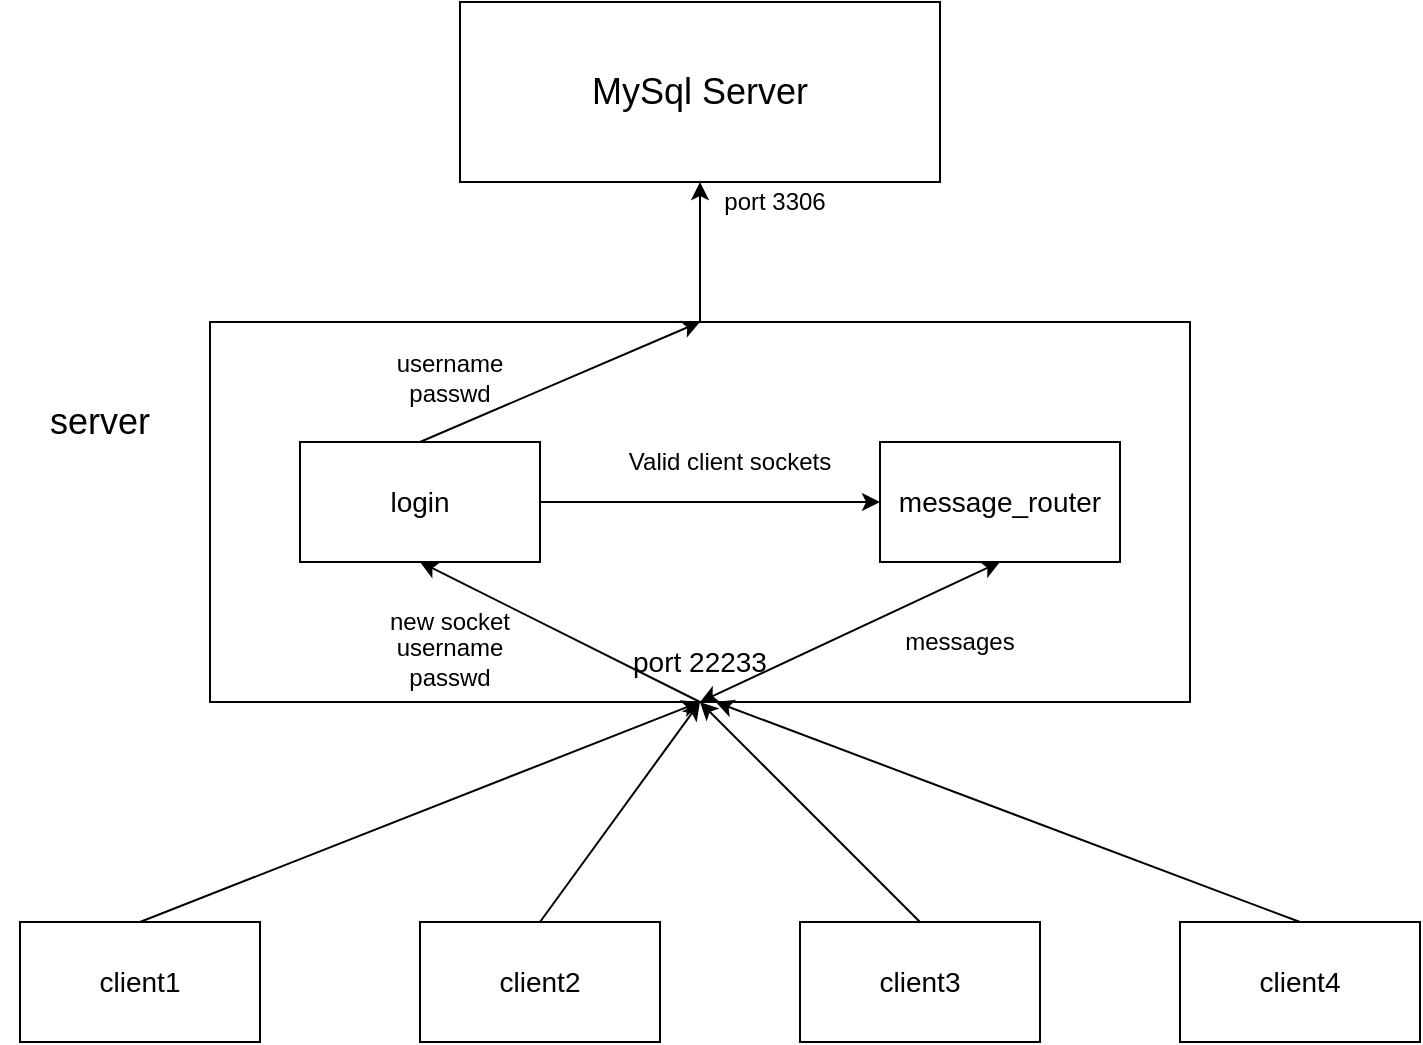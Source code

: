 <mxfile version="13.9.9" type="device"><diagram id="iITPF2mm1m5l4WQfAQ35" name="第 1 页"><mxGraphModel dx="942" dy="649" grid="1" gridSize="10" guides="1" tooltips="1" connect="1" arrows="1" fold="1" page="1" pageScale="1" pageWidth="850" pageHeight="1100" math="0" shadow="0"><root><mxCell id="0"/><mxCell id="1" parent="0"/><mxCell id="PITG9Ph48yJnVrDDoHHY-1" value="&lt;font style=&quot;font-size: 18px&quot;&gt;MySql Server&lt;/font&gt;" style="rounded=0;whiteSpace=wrap;html=1;" parent="1" vertex="1"><mxGeometry x="300" y="10" width="240" height="90" as="geometry"/></mxCell><mxCell id="mYLmA50hEbFUKA08U3RQ-1" style="edgeStyle=orthogonalEdgeStyle;rounded=0;orthogonalLoop=1;jettySize=auto;html=1;exitX=0.5;exitY=0;exitDx=0;exitDy=0;entryX=0.5;entryY=1;entryDx=0;entryDy=0;" edge="1" parent="1" source="PITG9Ph48yJnVrDDoHHY-2" target="PITG9Ph48yJnVrDDoHHY-1"><mxGeometry relative="1" as="geometry"/></mxCell><mxCell id="PITG9Ph48yJnVrDDoHHY-2" value="" style="rounded=0;whiteSpace=wrap;html=1;" parent="1" vertex="1"><mxGeometry x="175" y="170" width="490" height="190" as="geometry"/></mxCell><mxCell id="PITG9Ph48yJnVrDDoHHY-5" value="port 3306" style="text;html=1;strokeColor=none;fillColor=none;align=center;verticalAlign=middle;whiteSpace=wrap;rounded=0;" parent="1" vertex="1"><mxGeometry x="425" y="100" width="65" height="20" as="geometry"/></mxCell><mxCell id="PITG9Ph48yJnVrDDoHHY-31" style="edgeStyle=orthogonalEdgeStyle;rounded=0;orthogonalLoop=1;jettySize=auto;html=1;exitX=1;exitY=0.5;exitDx=0;exitDy=0;entryX=0;entryY=0.5;entryDx=0;entryDy=0;" parent="1" source="PITG9Ph48yJnVrDDoHHY-6" target="PITG9Ph48yJnVrDDoHHY-7" edge="1"><mxGeometry relative="1" as="geometry"/></mxCell><mxCell id="PITG9Ph48yJnVrDDoHHY-35" style="orthogonalLoop=1;jettySize=auto;html=1;exitX=0.5;exitY=0;exitDx=0;exitDy=0;entryX=0.5;entryY=0;entryDx=0;entryDy=0;rounded=0;" parent="1" source="PITG9Ph48yJnVrDDoHHY-6" target="PITG9Ph48yJnVrDDoHHY-2" edge="1"><mxGeometry relative="1" as="geometry"/></mxCell><mxCell id="PITG9Ph48yJnVrDDoHHY-6" value="" style="rounded=0;whiteSpace=wrap;html=1;" parent="1" vertex="1"><mxGeometry x="220" y="230" width="120" height="60" as="geometry"/></mxCell><mxCell id="PITG9Ph48yJnVrDDoHHY-7" value="" style="rounded=0;whiteSpace=wrap;html=1;" parent="1" vertex="1"><mxGeometry x="510" y="230" width="120" height="60" as="geometry"/></mxCell><mxCell id="PITG9Ph48yJnVrDDoHHY-8" value="&lt;font style=&quot;font-size: 14px&quot;&gt;login&lt;/font&gt;" style="text;html=1;strokeColor=none;fillColor=none;align=center;verticalAlign=middle;whiteSpace=wrap;rounded=0;" parent="1" vertex="1"><mxGeometry x="250" y="250" width="60" height="20" as="geometry"/></mxCell><mxCell id="PITG9Ph48yJnVrDDoHHY-9" value="&lt;font style=&quot;font-size: 14px&quot;&gt;message_router&lt;/font&gt;" style="text;html=1;strokeColor=none;fillColor=none;align=center;verticalAlign=middle;whiteSpace=wrap;rounded=0;" parent="1" vertex="1"><mxGeometry x="520" y="235" width="100" height="50" as="geometry"/></mxCell><mxCell id="PITG9Ph48yJnVrDDoHHY-10" value="&lt;font style=&quot;font-size: 18px&quot;&gt;server&lt;/font&gt;" style="text;html=1;strokeColor=none;fillColor=none;align=center;verticalAlign=middle;whiteSpace=wrap;rounded=0;" parent="1" vertex="1"><mxGeometry x="70" y="207.5" width="100" height="25" as="geometry"/></mxCell><mxCell id="PITG9Ph48yJnVrDDoHHY-11" value="" style="rounded=0;whiteSpace=wrap;html=1;" parent="1" vertex="1"><mxGeometry x="80" y="470" width="120" height="60" as="geometry"/></mxCell><mxCell id="PITG9Ph48yJnVrDDoHHY-12" value="" style="rounded=0;whiteSpace=wrap;html=1;" parent="1" vertex="1"><mxGeometry x="280" y="470" width="120" height="60" as="geometry"/></mxCell><mxCell id="PITG9Ph48yJnVrDDoHHY-13" value="" style="rounded=0;whiteSpace=wrap;html=1;" parent="1" vertex="1"><mxGeometry x="470" y="470" width="120" height="60" as="geometry"/></mxCell><mxCell id="PITG9Ph48yJnVrDDoHHY-14" value="" style="rounded=0;whiteSpace=wrap;html=1;" parent="1" vertex="1"><mxGeometry x="660" y="470" width="120" height="60" as="geometry"/></mxCell><mxCell id="PITG9Ph48yJnVrDDoHHY-18" value="" style="endArrow=classic;html=1;exitX=0.5;exitY=0;exitDx=0;exitDy=0;entryX=0.5;entryY=1;entryDx=0;entryDy=0;" parent="1" source="PITG9Ph48yJnVrDDoHHY-11" target="PITG9Ph48yJnVrDDoHHY-2" edge="1"><mxGeometry width="50" height="50" relative="1" as="geometry"><mxPoint x="400" y="290" as="sourcePoint"/><mxPoint x="400" y="370" as="targetPoint"/></mxGeometry></mxCell><mxCell id="PITG9Ph48yJnVrDDoHHY-19" value="" style="endArrow=classic;html=1;exitX=0.5;exitY=0;exitDx=0;exitDy=0;" parent="1" source="PITG9Ph48yJnVrDDoHHY-12" edge="1"><mxGeometry width="50" height="50" relative="1" as="geometry"><mxPoint x="400" y="290" as="sourcePoint"/><mxPoint x="420" y="360" as="targetPoint"/></mxGeometry></mxCell><mxCell id="PITG9Ph48yJnVrDDoHHY-20" value="" style="endArrow=classic;html=1;exitX=0.5;exitY=0;exitDx=0;exitDy=0;" parent="1" source="PITG9Ph48yJnVrDDoHHY-13" edge="1"><mxGeometry width="50" height="50" relative="1" as="geometry"><mxPoint x="400" y="290" as="sourcePoint"/><mxPoint x="420" y="360" as="targetPoint"/></mxGeometry></mxCell><mxCell id="PITG9Ph48yJnVrDDoHHY-21" value="" style="endArrow=classic;html=1;exitX=0.5;exitY=0;exitDx=0;exitDy=0;entryX=0.516;entryY=1;entryDx=0;entryDy=0;entryPerimeter=0;" parent="1" source="PITG9Ph48yJnVrDDoHHY-14" target="PITG9Ph48yJnVrDDoHHY-2" edge="1"><mxGeometry width="50" height="50" relative="1" as="geometry"><mxPoint x="400" y="290" as="sourcePoint"/><mxPoint x="450" y="240" as="targetPoint"/></mxGeometry></mxCell><mxCell id="PITG9Ph48yJnVrDDoHHY-22" value="&lt;font style=&quot;font-size: 14px&quot;&gt;client1&lt;/font&gt;" style="text;html=1;strokeColor=none;fillColor=none;align=center;verticalAlign=middle;whiteSpace=wrap;rounded=0;" parent="1" vertex="1"><mxGeometry x="120" y="490" width="40" height="20" as="geometry"/></mxCell><mxCell id="PITG9Ph48yJnVrDDoHHY-23" value="&lt;font style=&quot;font-size: 14px&quot;&gt;client2&lt;/font&gt;" style="text;html=1;strokeColor=none;fillColor=none;align=center;verticalAlign=middle;whiteSpace=wrap;rounded=0;" parent="1" vertex="1"><mxGeometry x="320" y="490" width="40" height="20" as="geometry"/></mxCell><mxCell id="PITG9Ph48yJnVrDDoHHY-24" value="&lt;font style=&quot;font-size: 14px&quot;&gt;client3&lt;/font&gt;" style="text;html=1;strokeColor=none;fillColor=none;align=center;verticalAlign=middle;whiteSpace=wrap;rounded=0;" parent="1" vertex="1"><mxGeometry x="510" y="490" width="40" height="20" as="geometry"/></mxCell><mxCell id="PITG9Ph48yJnVrDDoHHY-25" value="&lt;font style=&quot;font-size: 14px&quot;&gt;client4&lt;/font&gt;" style="text;html=1;strokeColor=none;fillColor=none;align=center;verticalAlign=middle;whiteSpace=wrap;rounded=0;" parent="1" vertex="1"><mxGeometry x="700" y="490" width="40" height="20" as="geometry"/></mxCell><mxCell id="PITG9Ph48yJnVrDDoHHY-26" value="&lt;font style=&quot;font-size: 14px&quot;&gt;port 22233&lt;/font&gt;" style="text;html=1;strokeColor=none;fillColor=none;align=center;verticalAlign=middle;whiteSpace=wrap;rounded=0;" parent="1" vertex="1"><mxGeometry x="385" y="330" width="70" height="20" as="geometry"/></mxCell><mxCell id="PITG9Ph48yJnVrDDoHHY-28" value="" style="endArrow=classic;html=1;exitX=0.5;exitY=1;exitDx=0;exitDy=0;entryX=0.5;entryY=1;entryDx=0;entryDy=0;" parent="1" source="PITG9Ph48yJnVrDDoHHY-2" target="PITG9Ph48yJnVrDDoHHY-6" edge="1"><mxGeometry width="50" height="50" relative="1" as="geometry"><mxPoint x="400" y="340" as="sourcePoint"/><mxPoint x="450" y="290" as="targetPoint"/></mxGeometry></mxCell><mxCell id="PITG9Ph48yJnVrDDoHHY-30" value="new socket" style="text;html=1;strokeColor=none;fillColor=none;align=center;verticalAlign=middle;whiteSpace=wrap;rounded=0;" parent="1" vertex="1"><mxGeometry x="260" y="310" width="70" height="20" as="geometry"/></mxCell><mxCell id="PITG9Ph48yJnVrDDoHHY-32" value="Valid client sockets" style="text;html=1;strokeColor=none;fillColor=none;align=center;verticalAlign=middle;whiteSpace=wrap;rounded=0;" parent="1" vertex="1"><mxGeometry x="380" y="230" width="110" height="20" as="geometry"/></mxCell><mxCell id="PITG9Ph48yJnVrDDoHHY-33" value="" style="endArrow=classic;startArrow=classic;html=1;exitX=0.5;exitY=1;exitDx=0;exitDy=0;entryX=0.5;entryY=1;entryDx=0;entryDy=0;" parent="1" source="PITG9Ph48yJnVrDDoHHY-2" target="PITG9Ph48yJnVrDDoHHY-7" edge="1"><mxGeometry width="50" height="50" relative="1" as="geometry"><mxPoint x="470" y="340" as="sourcePoint"/><mxPoint x="520" y="290" as="targetPoint"/></mxGeometry></mxCell><mxCell id="PITG9Ph48yJnVrDDoHHY-34" value="username passwd" style="text;html=1;strokeColor=none;fillColor=none;align=center;verticalAlign=middle;whiteSpace=wrap;rounded=0;" parent="1" vertex="1"><mxGeometry x="255" y="330" width="80" height="20" as="geometry"/></mxCell><mxCell id="PITG9Ph48yJnVrDDoHHY-36" value="username passwd" style="text;html=1;strokeColor=none;fillColor=none;align=center;verticalAlign=middle;whiteSpace=wrap;rounded=0;" parent="1" vertex="1"><mxGeometry x="255" y="187.5" width="80" height="20" as="geometry"/></mxCell><mxCell id="PITG9Ph48yJnVrDDoHHY-37" value="messages" style="text;html=1;strokeColor=none;fillColor=none;align=center;verticalAlign=middle;whiteSpace=wrap;rounded=0;" parent="1" vertex="1"><mxGeometry x="510" y="320" width="80" height="20" as="geometry"/></mxCell></root></mxGraphModel></diagram></mxfile>